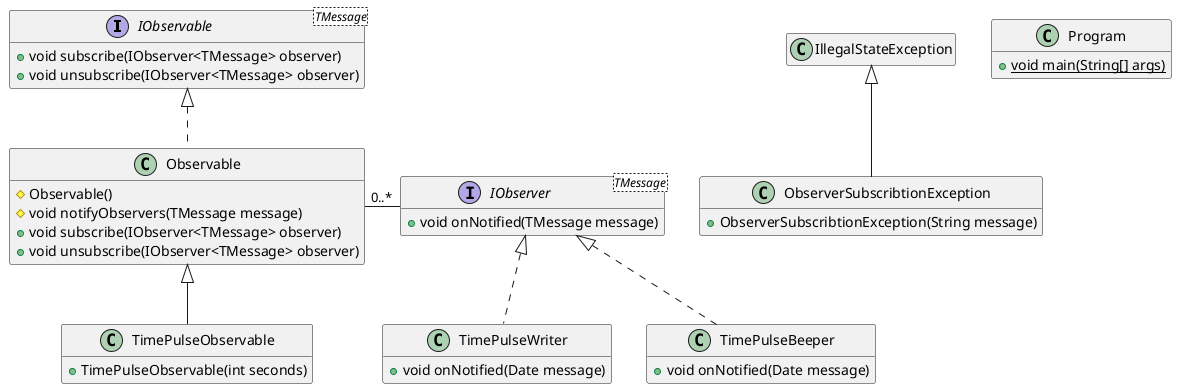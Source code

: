 @startuml

	interface IObservable as "IObservable<TMessage>"
	IObservable : + void subscribe(IObserver<TMessage> observer)
	IObservable : + void unsubscribe(IObserver<TMessage> observer)
	hide IObservable field

	class Observable implements IObservable
	Observable : # Observable()
	Observable : # void notifyObservers(TMessage message)
	Observable : + void subscribe(IObserver<TMessage> observer)
	Observable : + void unsubscribe(IObserver<TMessage> observer)
	Observable - "0..*" IObserver
	hide Observable field

	interface IObserver as "IObserver<TMessage>"
	IObserver : + void onNotified(TMessage message) 
	hide IObserver field

	class TimePulseWriter implements IObserver
	TimePulseWriter : + void onNotified(Date message)
	hide TimePulseWriter field

	class TimePulseBeeper implements IObserver
	TimePulseBeeper : + void onNotified(Date message)
	hide TimePulseBeeper field

	class TimePulseObservable extends Observable
	TimePulseObservable : + TimePulseObservable(int seconds)
	hide TimePulseObservable field

	class ObserverSubscribtionException extends IllegalStateException
	ObserverSubscribtionException : + ObserverSubscribtionException(String message)
	hide ObserverSubscribtionException fields
	hide IllegalStateException member

	class Program 
	Program : +{static}void main(String[] args)
	hide Program field
@enduml